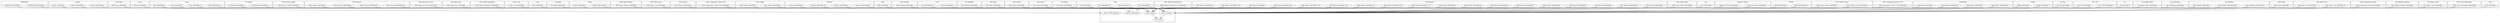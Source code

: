digraph {
graph [overlap=false]
subgraph cluster_FileHandle {
	label="FileHandle";
	"FileHandle::BEGIN@4";
	"FileHandle::BEGIN@46";
}
subgraph cluster_parent {
	label="parent";
	"parent::BEGIN@9";
	"parent::BEGIN@2";
	"parent::BEGIN@25";
}
subgraph cluster_POE_Pipe {
	label="POE::Pipe";
	"POE::Pipe::BEGIN@6";
}
subgraph cluster_Errno {
	label="Errno";
	"Errno::BEGIN@8";
}
subgraph cluster_strict {
	label="strict";
	"strict::CORE:match";
	"strict::unimport";
	"strict::bits";
	"strict::CORE:regcomp";
	"strict::import";
}
subgraph cluster_main {
	label="main";
	"main::BEGIN@2.5";
	"main::BEGIN@9";
	"main::BEGIN@2";
	"main::BEGIN@2.2";
}
subgraph cluster_IO_Handle {
	label="IO::Handle";
	"IO::Handle::BEGIN@370";
	"IO::Handle::BEGIN@4";
}
subgraph cluster_POE_Driver_SysRW {
	label="POE::Driver::SysRW";
	"POE::Driver::SysRW::BEGIN@7";
}
subgraph cluster_POE_Session {
	label="POE::Session";
	"POE::Session::BEGIN@63";
	"POE::Session::BEGIN@40";
	"POE::Session::BEGIN@3";
	"POE::Session::BEGIN@144";
}
subgraph cluster_POE_Resource_Clock {
	label="POE::Resource::Clock";
	"POE::Resource::Clock::BEGIN@8";
}
subgraph cluster_POE_Resources {
	label="POE::Resources";
	"POE::Resources::BEGIN@3";
}
subgraph cluster_POE_Wheel_ReadWrite {
	label="POE::Wheel::ReadWrite";
	"POE::Wheel::ReadWrite::BEGIN@3";
}
subgraph cluster_Scalar_Util {
	label="Scalar::Util";
	"Scalar::Util::BEGIN@9";
}
subgraph cluster_Fcntl {
	label="Fcntl";
	"Fcntl::BEGIN@3";
}
subgraph cluster_IO_Pipely {
	label="IO::Pipely";
	"IO::Pipely::BEGIN@7";
}
subgraph cluster_Socket {
	label="Socket";
	"Socket::BEGIN@919";
	"Socket::BEGIN@3";
}
subgraph cluster_POE_Pipe_OneWay {
	label="POE::Pipe::OneWay";
	"POE::Pipe::OneWay::BEGIN@6";
}
subgraph cluster_POE_Filter_Line {
	label="POE::Filter::Line";
	"POE::Filter::Line::BEGIN@3";
}
subgraph cluster_Net_SSLeay {
	label="Net::SSLeay";
	"Net::SSLeay::BEGIN@16";
}
subgraph cluster_POE_Component_Client_TCP {
	label="POE::Component::Client::TCP";
	"POE::Component::Client::TCP::BEGIN@3";
}
subgraph cluster_Time_HiRes {
	label="Time::HiRes";
	"Time::HiRes::BEGIN@43";
	"Time::HiRes::BEGIN@4";
}
subgraph cluster_constant {
	label="constant";
	"constant::BEGIN@54";
	"constant::BEGIN@116";
	"constant::BEGIN@3";
	"constant::BEGIN@28";
}
subgraph cluster_POE {
	label="POE";
	"POE::BEGIN@5";
}
subgraph cluster_Task_Weaken {
	label="Task::Weaken";
	"Task::Weaken::BEGIN@4";
}
subgraph cluster_Cwd {
	label="Cwd";
	"Cwd::BEGIN@842";
	"Cwd::BEGIN@170";
}
subgraph cluster_IO_Seekable {
	label="IO::Seekable";
	"IO::Seekable::BEGIN@7";
}
subgraph cluster_File_Spec {
	label="File::Spec";
	"File::Spec::BEGIN@3";
}
subgraph cluster_POE_Wheel {
	label="POE::Wheel";
	"POE::Wheel::BEGIN@3";
}
subgraph cluster_Test_More {
	label="Test::More";
	"Test::More::BEGIN@4";
}
subgraph cluster_IO_Socket {
	label="IO::Socket";
	"IO::Socket::BEGIN@14";
}
subgraph cluster_Carp {
	label="Carp";
	"Carp::BEGIN@131";
	"Carp::BEGIN@575";
	"Carp::BEGIN@555";
	"Carp::BEGIN@4";
}
subgraph cluster_POE_Wheel_SocketFactory {
	label="POE::Wheel::SocketFactory";
	"POE::Wheel::SocketFactory::BEGIN@3";
}
subgraph cluster_POE_Kernel {
	label="POE::Kernel";
	"POE::Kernel::BEGIN@12.18";
	"POE::Kernel::BEGIN@3";
	"POE::Kernel::BEGIN@12.32";
	"POE::Kernel::BEGIN@16";
	"POE::Kernel::BEGIN@365";
	"POE::Kernel::BEGIN@322";
	"POE::Kernel::BEGIN@48";
	"POE::Kernel::BEGIN@100";
	"POE::Kernel::BEGIN@11.29";
	"POE::Kernel::BEGIN@13.15";
	"POE::Kernel::BEGIN@88";
	"POE::Kernel::BEGIN@357";
	"POE::Kernel::BEGIN@341";
	"POE::Kernel::BEGIN@12.9";
	"POE::Kernel::BEGIN@23";
	"POE::Kernel::BEGIN@11.12";
	"POE::Kernel::BEGIN@373";
	"POE::Kernel::BEGIN@12.26";
}
subgraph cluster_POE_Loop_Select {
	label="POE::Loop::Select";
	"POE::Loop::Select::BEGIN@6";
}
subgraph cluster_vars {
	label="vars";
	"vars::BEGIN@8";
}
subgraph cluster_Exporter_Heavy {
	label="Exporter::Heavy";
	"Exporter::Heavy::BEGIN@4";
	"Exporter::Heavy::BEGIN@3";
}
subgraph cluster_POSIX {
	label="POSIX";
	"POSIX::BEGIN@2";
	"POSIX::BEGIN@204";
}
subgraph cluster_POE_Queue_Array {
	label="POE::Queue::Array";
	"POE::Queue::Array::BEGIN@24";
	"POE::Queue::Array::BEGIN@5";
}
subgraph cluster_POE_Component_Server_TCP {
	label="POE::Component::Server::TCP";
	"POE::Component::Server::TCP::BEGIN@3";
}
subgraph cluster_AutoLoader {
	label="AutoLoader";
	"AutoLoader::BEGIN@3";
	"AutoLoader::BEGIN@37";
	"AutoLoader::BEGIN@194";
	"AutoLoader::BEGIN@146";
}
subgraph cluster_Config {
	label="Config";
	"Config::BEGIN@47";
	"Config::BEGIN@9";
}
subgraph cluster_IO_File {
	label="IO::File";
	"IO::File::BEGIN@6";
}
subgraph cluster_List_Util {
	label="List::Util";
	"List::Util::BEGIN@9";
	"List::Util::BEGIN@30";
}
subgraph cluster_IO {
	label="IO";
	"IO::BEGIN@7";
}
subgraph cluster_IO_Socket_INET {
	label="IO::Socket::INET";
	"IO::Socket::INET::BEGIN@9";
}
subgraph cluster_Sys_Hostname {
	label="Sys::Hostname";
	"Sys::Hostname::BEGIN@3";
}
subgraph cluster_Test_Builder {
	label="Test::Builder";
	"Test::Builder::BEGIN@1667";
	"Test::Builder::BEGIN@2248";
	"Test::Builder::BEGIN@4";
}
subgraph cluster_POE_Filter {
	label="POE::Filter";
	"POE::Filter::BEGIN@3";
}
subgraph cluster_File_Spec_Unix {
	label="File::Spec::Unix";
	"File::Spec::Unix::BEGIN@179";
	"File::Spec::Unix::BEGIN@3";
}
subgraph cluster_POE_Component_SSLify {
	label="POE::Component::SSLify";
	"POE::Component::SSLify::BEGIN@9";
}
subgraph cluster_Test_Builder_Module {
	label="Test::Builder::Module";
	"Test::Builder::Module::BEGIN@3";
}
subgraph cluster_IO_Socket_UNIX {
	label="IO::Socket::UNIX";
	"IO::Socket::UNIX::BEGIN@9";
}
subgraph cluster_POE_Loop_PerlSignals {
	label="POE::Loop::PerlSignals";
	"POE::Loop::PerlSignals::BEGIN@8";
}
subgraph cluster_base {
	label="base";
	"base::BEGIN@3";
}
"main::BEGIN@2" -> "strict::CORE:regcomp";
"strict::unimport" -> "strict::bits";
"strict::import" -> "strict::bits";
"constant::BEGIN@54" -> "strict::unimport";
"POE::Kernel::BEGIN@88" -> "strict::unimport";
"Test::Builder::BEGIN@1667" -> "strict::unimport";
"AutoLoader::BEGIN@194" -> "strict::unimport";
"POE::Kernel::BEGIN@100" -> "strict::unimport";
"POE::Kernel::BEGIN@341" -> "strict::unimport";
"POE::Session::BEGIN@40" -> "strict::unimport";
"Carp::BEGIN@575" -> "strict::unimport";
"POE::Kernel::BEGIN@357" -> "strict::unimport";
"Exporter::Heavy::BEGIN@4" -> "strict::unimport";
"parent::BEGIN@25" -> "strict::unimport";
"constant::BEGIN@116" -> "strict::unimport";
"POE::Session::BEGIN@63" -> "strict::unimport";
"Carp::BEGIN@131" -> "strict::unimport";
"POE::Kernel::BEGIN@373" -> "strict::unimport";
"File::Spec::Unix::BEGIN@179" -> "strict::unimport";
"POSIX::BEGIN@204" -> "strict::unimport";
"POE::Kernel::BEGIN@365" -> "strict::unimport";
"IO::Handle::BEGIN@370" -> "strict::unimport";
"Test::Builder::BEGIN@2248" -> "strict::unimport";
"AutoLoader::BEGIN@37" -> "strict::unimport";
"List::Util::BEGIN@30" -> "strict::unimport";
"Socket::BEGIN@919" -> "strict::unimport";
"Cwd::BEGIN@842" -> "strict::unimport";
"POE::Session::BEGIN@144" -> "strict::unimport";
"Config::BEGIN@47" -> "strict::unimport";
"FileHandle::BEGIN@46" -> "strict::unimport";
"Carp::BEGIN@555" -> "strict::unimport";
"POE::Kernel::BEGIN@322" -> "strict::unimport";
"POE::Queue::Array::BEGIN@24" -> "strict::unimport";
"constant::BEGIN@28" -> "strict::unimport";
"POE::Kernel::BEGIN@48" -> "strict::unimport";
"AutoLoader::BEGIN@146" -> "strict::unimport";
"Time::HiRes::BEGIN@43" -> "strict::unimport";
"main::BEGIN@2" -> "strict::CORE:match";
"POE::Kernel::BEGIN@11.12" -> "strict::import";
"POE::Kernel::BEGIN@12.9" -> "strict::import";
"IO::File::BEGIN@6" -> "strict::import";
"POE::Component::SSLify::BEGIN@9" -> "strict::import";
"Time::HiRes::BEGIN@4" -> "strict::import";
"Carp::BEGIN@4" -> "strict::import";
"main::BEGIN@2.2" -> "strict::import";
"POE::Driver::SysRW::BEGIN@7" -> "strict::import";
"main::BEGIN@9" -> "strict::import";
"Errno::BEGIN@8" -> "strict::import";
"File::Spec::BEGIN@3" -> "strict::import";
"POE::Kernel::BEGIN@3" -> "strict::import";
"POE::Pipe::BEGIN@6" -> "strict::import";
"POE::Filter::BEGIN@3" -> "strict::import";
"POE::Wheel::BEGIN@3" -> "strict::import";
"POE::Kernel::BEGIN@12.18" -> "strict::import";
"Test::Builder::BEGIN@4" -> "strict::import";
"POE::Resources::BEGIN@3" -> "strict::import";
"POE::Wheel::SocketFactory::BEGIN@3" -> "strict::import";
"POSIX::BEGIN@2" -> "strict::import";
"base::BEGIN@3" -> "strict::import";
"POE::Kernel::BEGIN@16" -> "strict::import";
"POE::Kernel::BEGIN@12.32" -> "strict::import";
"IO::Handle::BEGIN@4" -> "strict::import";
"Exporter::Heavy::BEGIN@3" -> "strict::import";
"Config::BEGIN@9" -> "strict::import";
"IO::Seekable::BEGIN@7" -> "strict::import";
"Test::More::BEGIN@4" -> "strict::import";
"Net::SSLeay::BEGIN@16" -> "strict::import";
"POE::Component::Client::TCP::BEGIN@3" -> "strict::import";
"vars::BEGIN@8" -> "strict::import";
"Cwd::BEGIN@170" -> "strict::import";
"POE::Component::Server::TCP::BEGIN@3" -> "strict::import";
"IO::BEGIN@7" -> "strict::import";
"Test::Builder::Module::BEGIN@3" -> "strict::import";
"POE::BEGIN@5" -> "strict::import";
"File::Spec::Unix::BEGIN@3" -> "strict::import";
"POE::Filter::Line::BEGIN@3" -> "strict::import";
"Task::Weaken::BEGIN@4" -> "strict::import";
"FileHandle::BEGIN@4" -> "strict::import";
"Socket::BEGIN@3" -> "strict::import";
"POE::Queue::Array::BEGIN@5" -> "strict::import";
"POE::Kernel::BEGIN@12.26" -> "strict::import";
"POE::Kernel::BEGIN@23" -> "strict::import";
"Fcntl::BEGIN@3" -> "strict::import";
"parent::BEGIN@9" -> "strict::import";
"POE::Wheel::ReadWrite::BEGIN@3" -> "strict::import";
"POE::Resource::Clock::BEGIN@8" -> "strict::import";
"POE::Kernel::BEGIN@13.15" -> "strict::import";
"POE::Kernel::BEGIN@11.29" -> "strict::import";
"POE::Session::BEGIN@3" -> "strict::import";
"POE::Pipe::OneWay::BEGIN@6" -> "strict::import";
"Scalar::Util::BEGIN@9" -> "strict::import";
"POE::Loop::PerlSignals::BEGIN@8" -> "strict::import";
"POE::Loop::Select::BEGIN@6" -> "strict::import";
"parent::BEGIN@2" -> "strict::import";
"List::Util::BEGIN@9" -> "strict::import";
"IO::Pipely::BEGIN@7" -> "strict::import";
"main::BEGIN@2.5" -> "strict::import";
"IO::Socket::UNIX::BEGIN@9" -> "strict::import";
"main::BEGIN@2" -> "strict::import";
"Sys::Hostname::BEGIN@3" -> "strict::import";
"IO::Socket::BEGIN@14" -> "strict::import";
"AutoLoader::BEGIN@3" -> "strict::import";
"IO::Socket::INET::BEGIN@9" -> "strict::import";
"constant::BEGIN@3" -> "strict::import";
}
